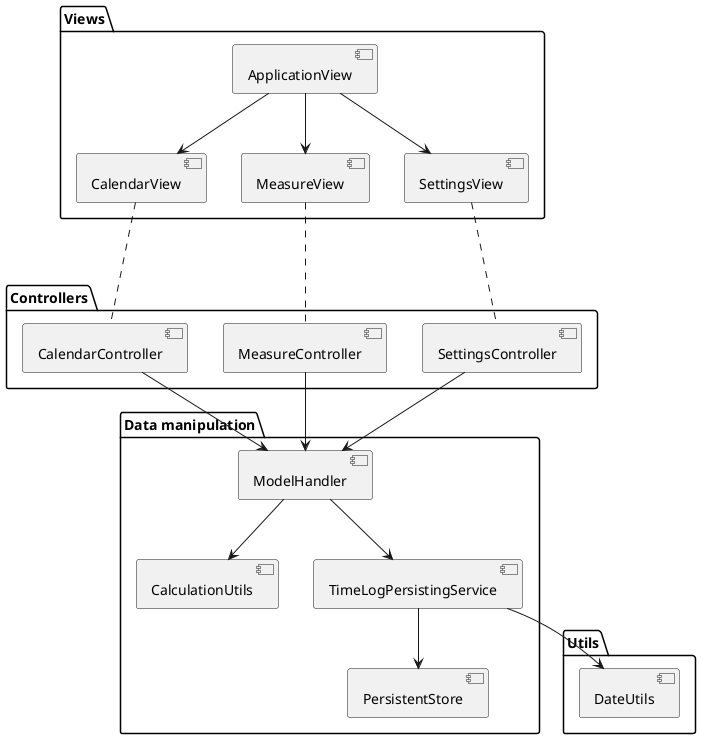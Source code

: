 @startuml "v.0.9 initial state - packaged"
skinparam shadowing false

package "Views" {
  [ApplicationView] as aw
  [CalendarView] as cw
  [MeasureView] as mw
  [SettingsView] as sw
}
package "Controllers" {
  [CalendarController] as cc
  [MeasureController] as mc
  [SettingsController] as sc
}
package "Data manipulation" {
  [CalculationUtils] as cau
  [ModelHandler] as mh
  [PersistentStore] as ps
  [TimeLogPersistingService] as tlps
}
package "Utils" {
  [DateUtils] as dateu
}

aw --> cw
aw --> mw
aw --> sw
cc --> mh
cw ... cc
mc --> mh
mw ... mc
sc --> mh
sw ... sc
tlps --> dateu
tlps --> ps
mh --> cau
mh --> tlps

@enduml

